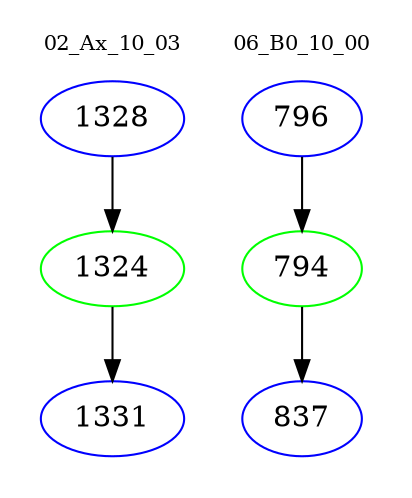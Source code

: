 digraph{
subgraph cluster_0 {
color = white
label = "02_Ax_10_03";
fontsize=10;
T0_1328 [label="1328", color="blue"]
T0_1328 -> T0_1324 [color="black"]
T0_1324 [label="1324", color="green"]
T0_1324 -> T0_1331 [color="black"]
T0_1331 [label="1331", color="blue"]
}
subgraph cluster_1 {
color = white
label = "06_B0_10_00";
fontsize=10;
T1_796 [label="796", color="blue"]
T1_796 -> T1_794 [color="black"]
T1_794 [label="794", color="green"]
T1_794 -> T1_837 [color="black"]
T1_837 [label="837", color="blue"]
}
}

